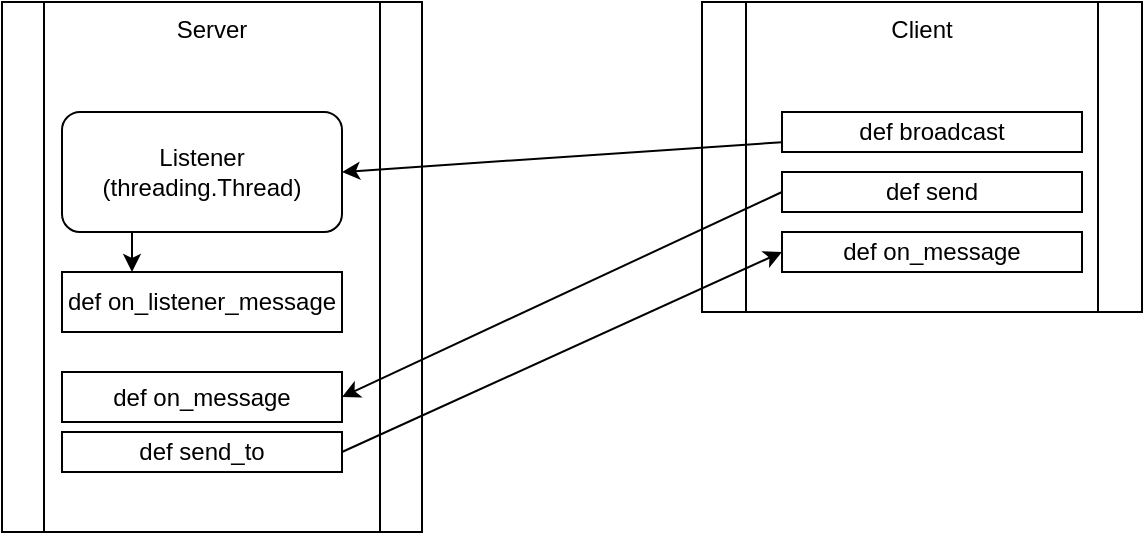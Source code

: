 <mxfile version="12.2.4" pages="1"><diagram id="rRJ_tVLVZ4cRI6Xu7qj-" name="Page-1"><mxGraphModel dx="1240" dy="910" grid="1" gridSize="10" guides="1" tooltips="1" connect="1" arrows="1" fold="1" page="1" pageScale="1" pageWidth="827" pageHeight="1169" math="0" shadow="0"><root><mxCell id="0"/><mxCell id="1" parent="0"/><mxCell id="JiV7QEDvd0y3NVUSvNoi-8" value="Server" style="shape=process;whiteSpace=wrap;html=1;backgroundOutline=1;verticalAlign=top;" parent="1" vertex="1"><mxGeometry x="80" y="125" width="210" height="265" as="geometry"/></mxCell><mxCell id="JiV7QEDvd0y3NVUSvNoi-4" style="edgeStyle=orthogonalEdgeStyle;rounded=0;orthogonalLoop=1;jettySize=auto;html=1;exitX=0.25;exitY=1;exitDx=0;exitDy=0;entryX=0.25;entryY=0;entryDx=0;entryDy=0;" parent="1" source="JiV7QEDvd0y3NVUSvNoi-2" target="JiV7QEDvd0y3NVUSvNoi-9" edge="1"><mxGeometry relative="1" as="geometry"><mxPoint x="149.94" y="270" as="targetPoint"/></mxGeometry></mxCell><mxCell id="JiV7QEDvd0y3NVUSvNoi-2" value="Listener (threading.Thread)" style="rounded=1;whiteSpace=wrap;html=1;align=center;" parent="1" vertex="1"><mxGeometry x="110" y="180" width="140" height="60" as="geometry"/></mxCell><mxCell id="JiV7QEDvd0y3NVUSvNoi-9" value="def on_listener_message" style="rounded=0;whiteSpace=wrap;html=1;" parent="1" vertex="1"><mxGeometry x="110" y="260" width="140" height="30" as="geometry"/></mxCell><mxCell id="JiV7QEDvd0y3NVUSvNoi-10" value="def send_to" style="rounded=0;whiteSpace=wrap;html=1;" parent="1" vertex="1"><mxGeometry x="110" y="340" width="140" height="20" as="geometry"/></mxCell><mxCell id="JiV7QEDvd0y3NVUSvNoi-12" value="Client" style="shape=process;whiteSpace=wrap;html=1;backgroundOutline=1;verticalAlign=top;" parent="1" vertex="1"><mxGeometry x="430" y="125" width="220" height="155" as="geometry"/></mxCell><mxCell id="2" style="rounded=0;orthogonalLoop=1;jettySize=auto;html=1;exitX=0;exitY=0.5;exitDx=0;exitDy=0;entryX=1;entryY=0.5;entryDx=0;entryDy=0;" parent="1" source="JiV7QEDvd0y3NVUSvNoi-11" target="JiV7QEDvd0y3NVUSvNoi-18" edge="1"><mxGeometry relative="1" as="geometry"/></mxCell><mxCell id="JiV7QEDvd0y3NVUSvNoi-11" value="def send" style="rounded=0;whiteSpace=wrap;html=1;" parent="1" vertex="1"><mxGeometry x="470" y="210" width="150" height="20" as="geometry"/></mxCell><mxCell id="JiV7QEDvd0y3NVUSvNoi-13" value="def on_message" style="rounded=0;whiteSpace=wrap;html=1;" parent="1" vertex="1"><mxGeometry x="470" y="240" width="150" height="20" as="geometry"/></mxCell><mxCell id="JiV7QEDvd0y3NVUSvNoi-16" style="rounded=0;orthogonalLoop=1;jettySize=auto;html=1;startArrow=classic;startFill=1;endArrow=none;endFill=0;exitX=1;exitY=0.5;exitDx=0;exitDy=0;elbow=vertical;" parent="1" source="JiV7QEDvd0y3NVUSvNoi-2" target="JiV7QEDvd0y3NVUSvNoi-15" edge="1"><mxGeometry relative="1" as="geometry"><mxPoint x="320" y="250" as="sourcePoint"/></mxGeometry></mxCell><mxCell id="JiV7QEDvd0y3NVUSvNoi-15" value="def broadcast" style="rounded=0;whiteSpace=wrap;html=1;" parent="1" vertex="1"><mxGeometry x="470" y="180" width="150" height="20" as="geometry"/></mxCell><mxCell id="JiV7QEDvd0y3NVUSvNoi-18" value="def on_message" style="rounded=0;whiteSpace=wrap;html=1;" parent="1" vertex="1"><mxGeometry x="110" y="310" width="140" height="25" as="geometry"/></mxCell><mxCell id="JiV7QEDvd0y3NVUSvNoi-20" style="rounded=0;orthogonalLoop=1;jettySize=auto;html=1;exitX=1;exitY=0.5;exitDx=0;exitDy=0;entryX=0;entryY=0.5;entryDx=0;entryDy=0;startArrow=none;startFill=0;" parent="1" source="JiV7QEDvd0y3NVUSvNoi-10" target="JiV7QEDvd0y3NVUSvNoi-13" edge="1"><mxGeometry relative="1" as="geometry"/></mxCell><mxCell id="JiV7QEDvd0y3NVUSvNoi-23" style="edgeStyle=orthogonalEdgeStyle;rounded=0;orthogonalLoop=1;jettySize=auto;html=1;exitX=0.5;exitY=1;exitDx=0;exitDy=0;startArrow=none;startFill=0;endArrow=none;endFill=0;" parent="1" source="JiV7QEDvd0y3NVUSvNoi-8" target="JiV7QEDvd0y3NVUSvNoi-8" edge="1"><mxGeometry relative="1" as="geometry"/></mxCell></root></mxGraphModel></diagram></mxfile>